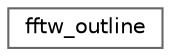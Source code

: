digraph "Graphical Class Hierarchy"
{
 // LATEX_PDF_SIZE
  bgcolor="transparent";
  edge [fontname=Helvetica,fontsize=10,labelfontname=Helvetica,labelfontsize=10];
  node [fontname=Helvetica,fontsize=10,shape=box,height=0.2,width=0.4];
  rankdir="LR";
  Node0 [id="Node000000",label="fftw_outline",height=0.2,width=0.4,color="grey40", fillcolor="white", style="filled",URL="$structfftw__outline.html",tooltip=" "];
}
